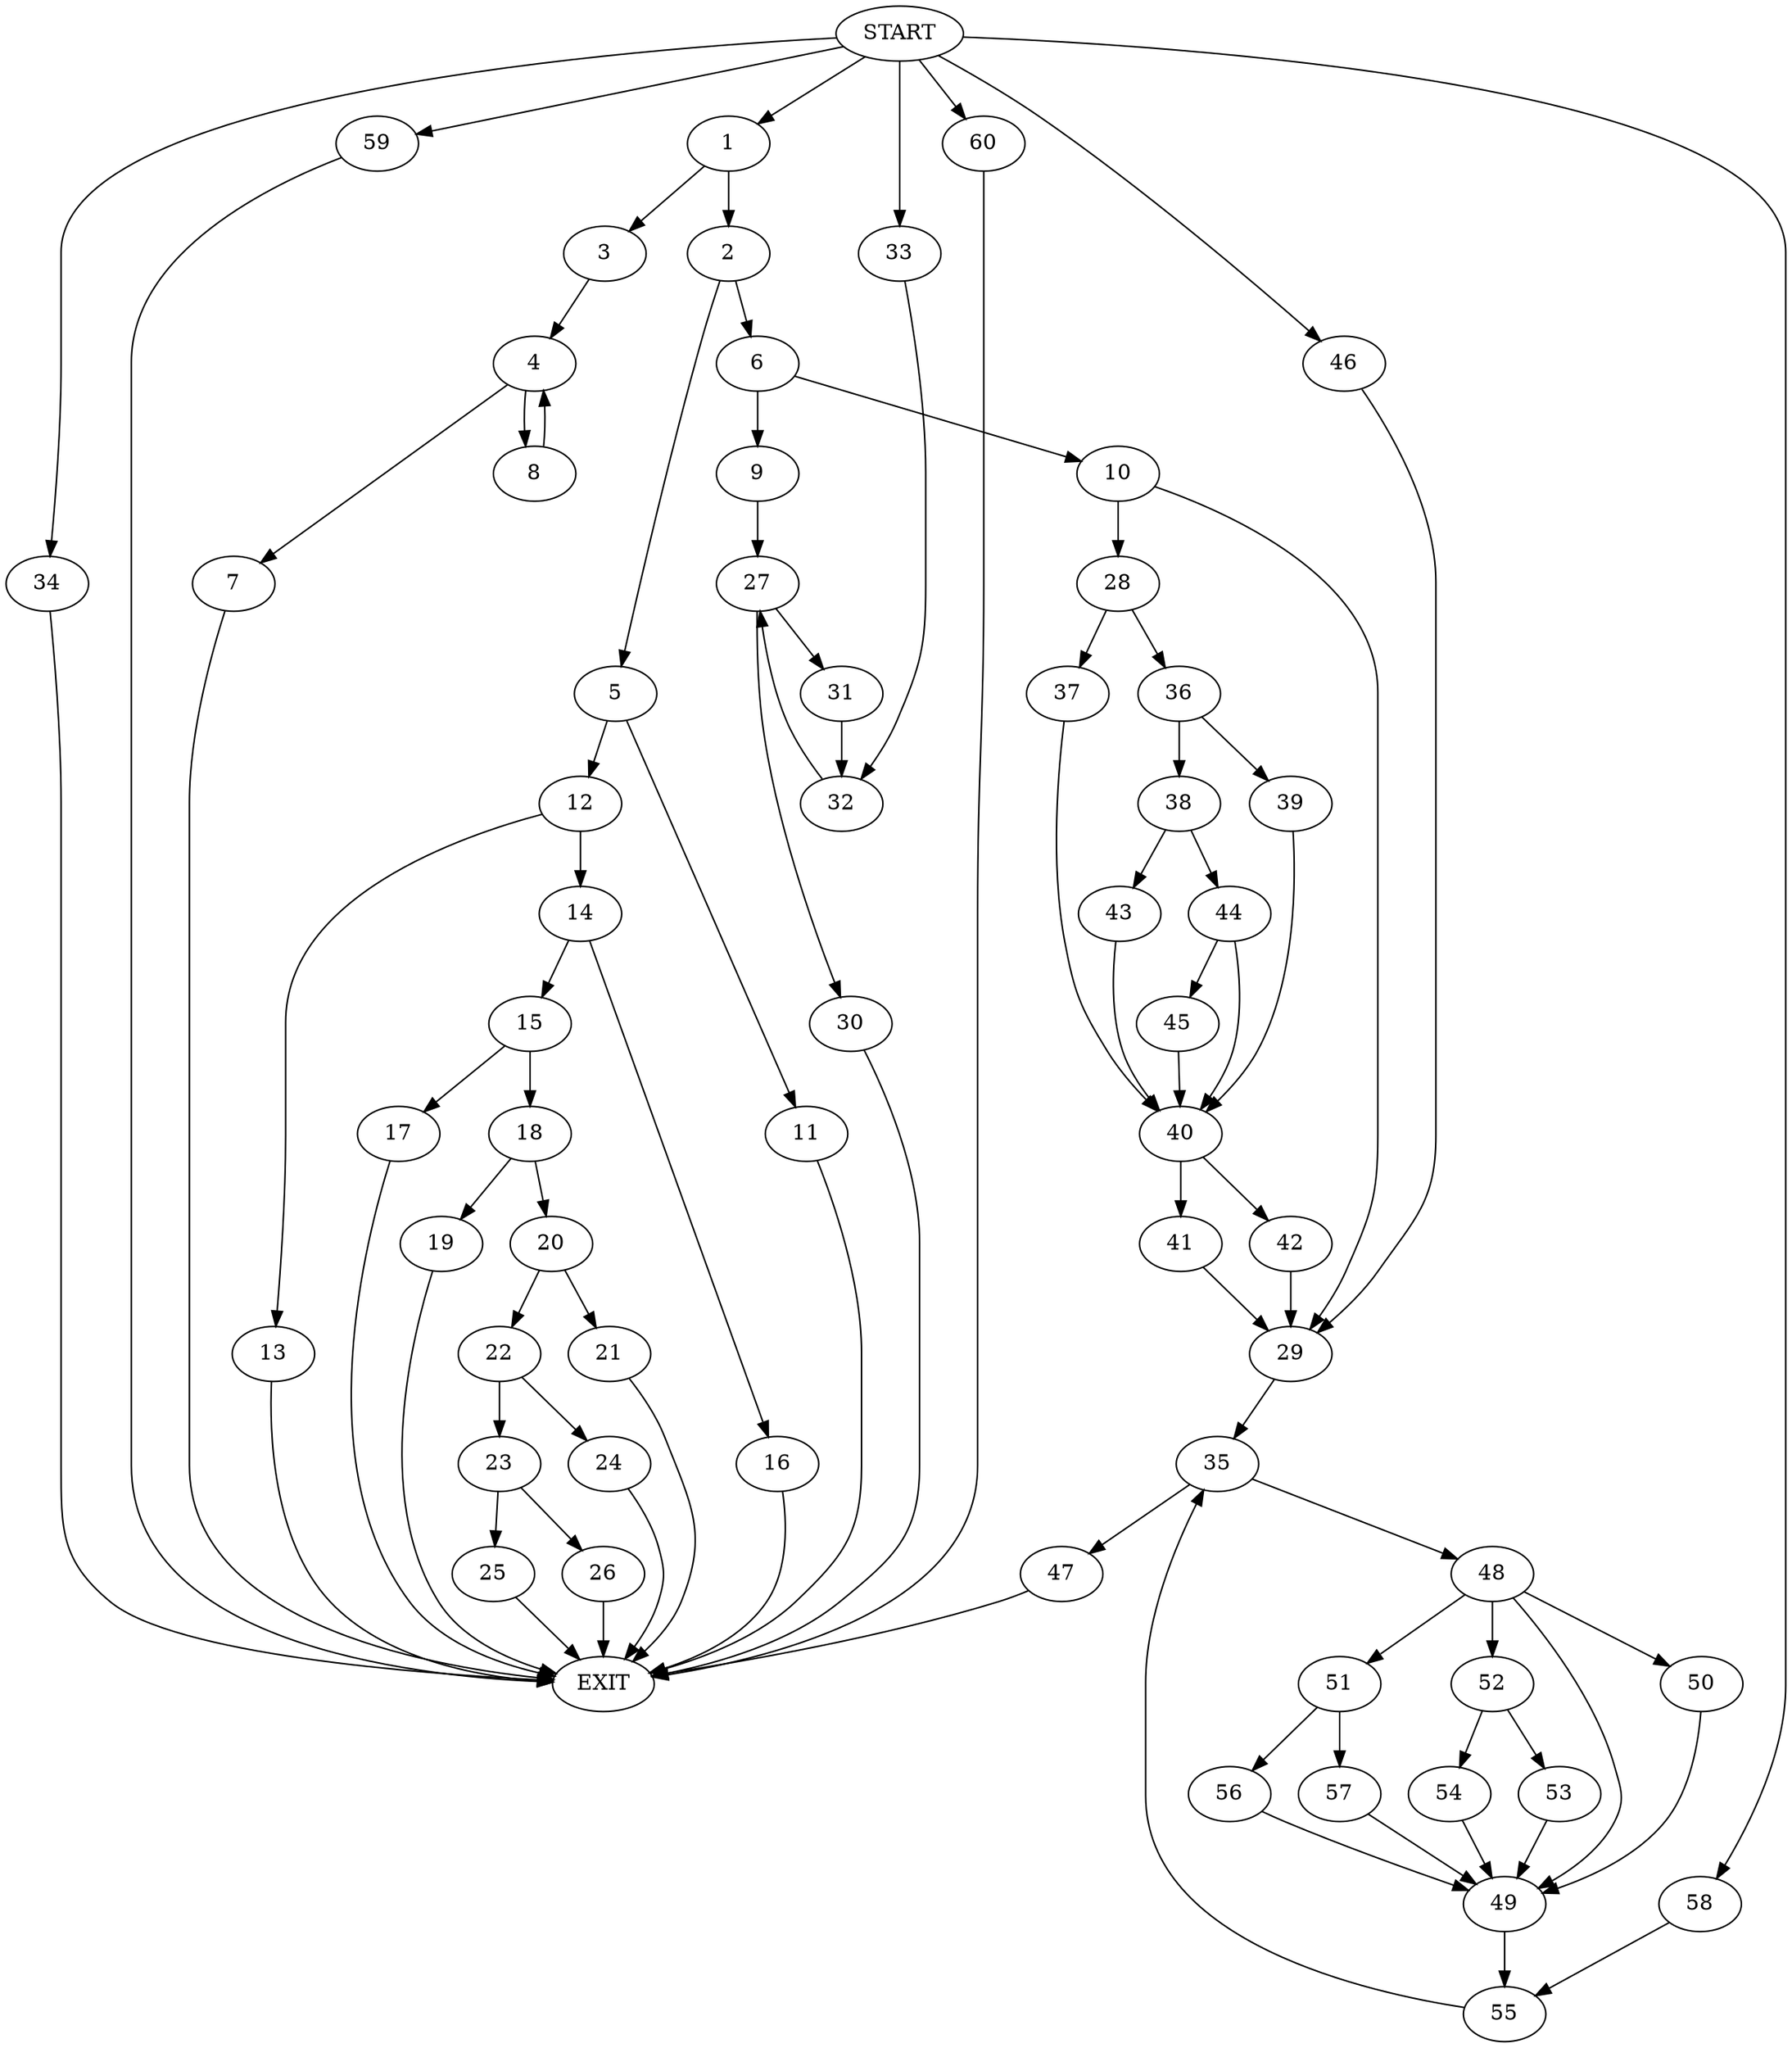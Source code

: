 digraph {
0 [label="START"]
61 [label="EXIT"]
0 -> 1
1 -> 2
1 -> 3
3 -> 4
2 -> 5
2 -> 6
4 -> 7
4 -> 8
8 -> 4
7 -> 61
6 -> 9
6 -> 10
5 -> 11
5 -> 12
11 -> 61
12 -> 13
12 -> 14
14 -> 15
14 -> 16
13 -> 61
15 -> 17
15 -> 18
16 -> 61
17 -> 61
18 -> 19
18 -> 20
20 -> 21
20 -> 22
19 -> 61
21 -> 61
22 -> 23
22 -> 24
24 -> 61
23 -> 25
23 -> 26
25 -> 61
26 -> 61
9 -> 27
10 -> 28
10 -> 29
27 -> 30
27 -> 31
31 -> 32
30 -> 61
32 -> 27
0 -> 33
33 -> 32
0 -> 34
34 -> 61
29 -> 35
28 -> 36
28 -> 37
36 -> 38
36 -> 39
37 -> 40
40 -> 41
40 -> 42
39 -> 40
38 -> 43
38 -> 44
43 -> 40
44 -> 45
44 -> 40
45 -> 40
42 -> 29
41 -> 29
0 -> 46
46 -> 29
35 -> 47
35 -> 48
47 -> 61
48 -> 49
48 -> 50
48 -> 51
48 -> 52
50 -> 49
52 -> 53
52 -> 54
49 -> 55
51 -> 56
51 -> 57
57 -> 49
56 -> 49
53 -> 49
54 -> 49
55 -> 35
0 -> 58
58 -> 55
0 -> 59
59 -> 61
0 -> 60
60 -> 61
}

